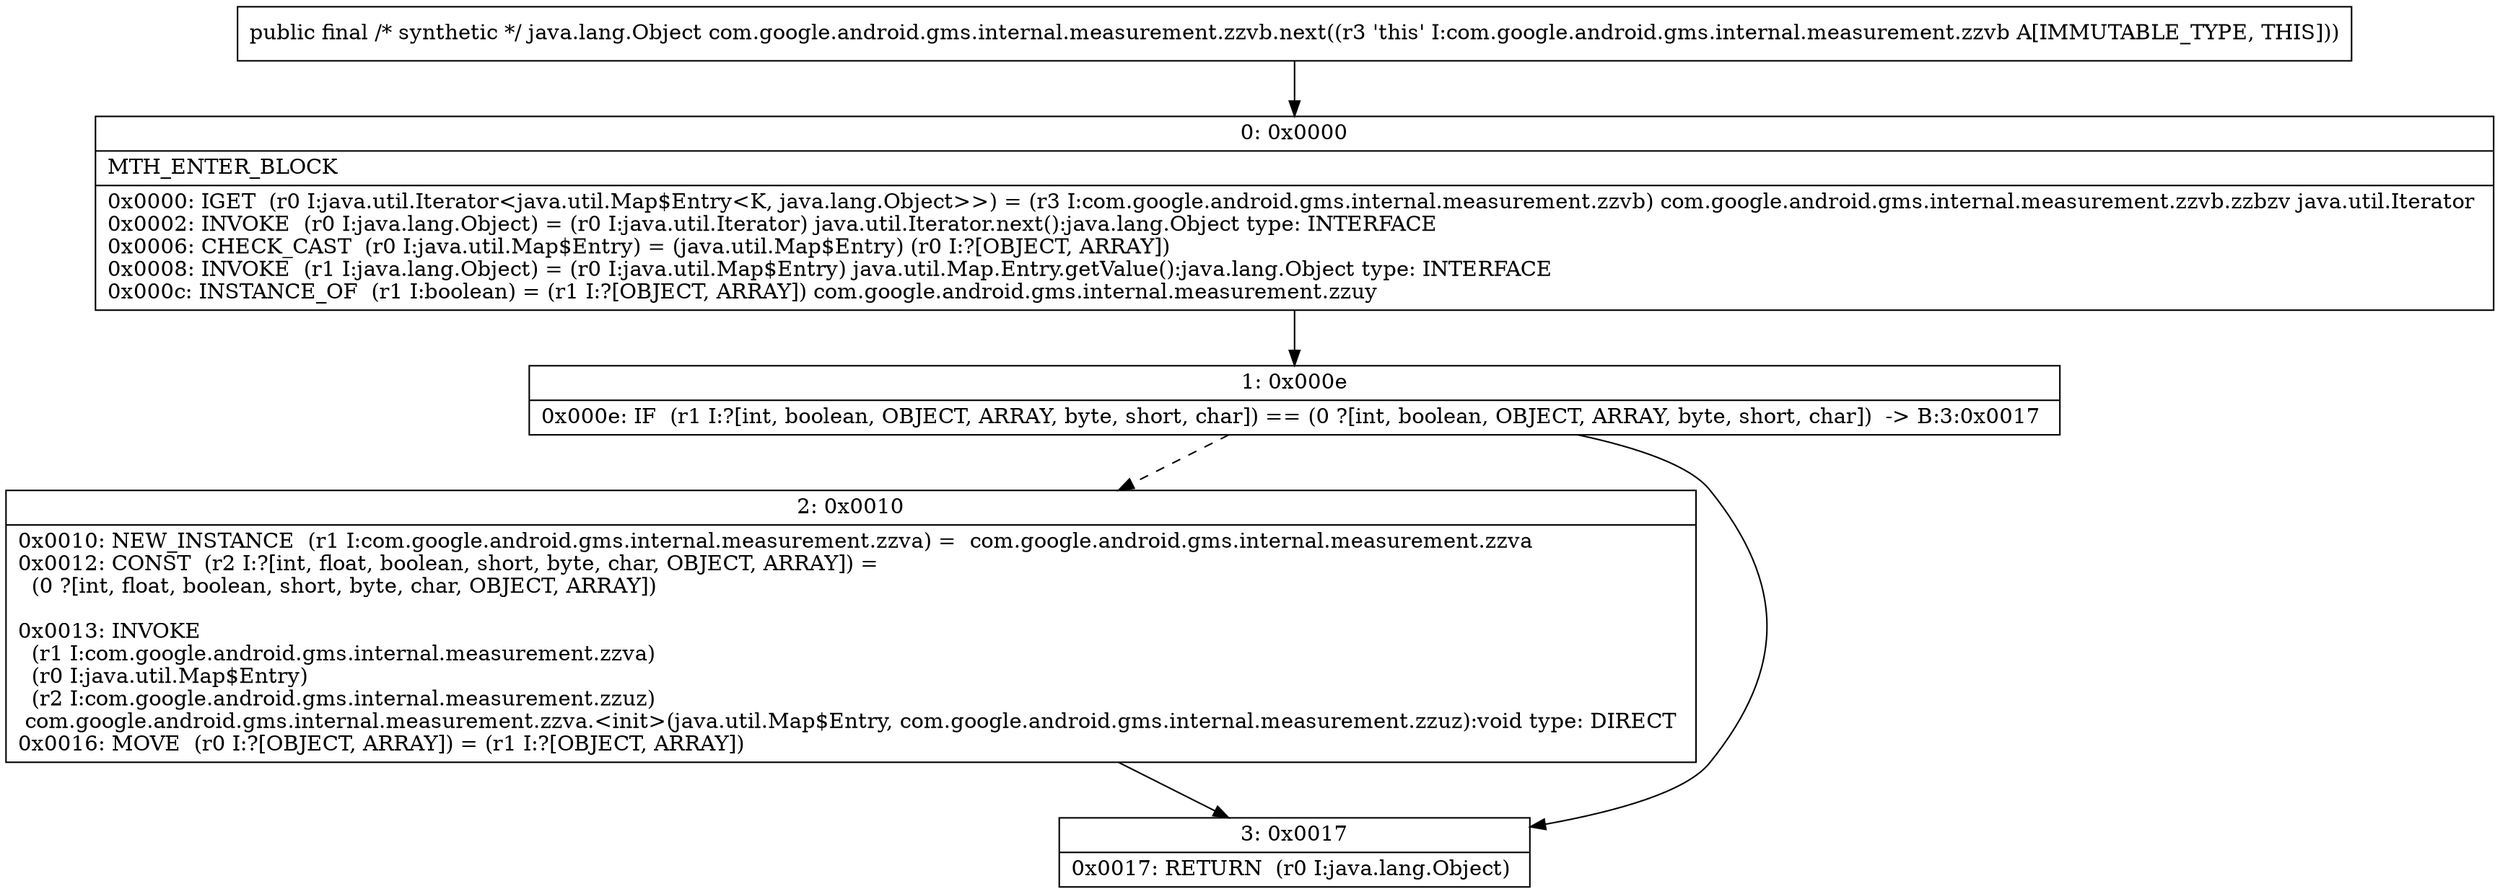 digraph "CFG forcom.google.android.gms.internal.measurement.zzvb.next()Ljava\/lang\/Object;" {
Node_0 [shape=record,label="{0\:\ 0x0000|MTH_ENTER_BLOCK\l|0x0000: IGET  (r0 I:java.util.Iterator\<java.util.Map$Entry\<K, java.lang.Object\>\>) = (r3 I:com.google.android.gms.internal.measurement.zzvb) com.google.android.gms.internal.measurement.zzvb.zzbzv java.util.Iterator \l0x0002: INVOKE  (r0 I:java.lang.Object) = (r0 I:java.util.Iterator) java.util.Iterator.next():java.lang.Object type: INTERFACE \l0x0006: CHECK_CAST  (r0 I:java.util.Map$Entry) = (java.util.Map$Entry) (r0 I:?[OBJECT, ARRAY]) \l0x0008: INVOKE  (r1 I:java.lang.Object) = (r0 I:java.util.Map$Entry) java.util.Map.Entry.getValue():java.lang.Object type: INTERFACE \l0x000c: INSTANCE_OF  (r1 I:boolean) = (r1 I:?[OBJECT, ARRAY]) com.google.android.gms.internal.measurement.zzuy \l}"];
Node_1 [shape=record,label="{1\:\ 0x000e|0x000e: IF  (r1 I:?[int, boolean, OBJECT, ARRAY, byte, short, char]) == (0 ?[int, boolean, OBJECT, ARRAY, byte, short, char])  \-\> B:3:0x0017 \l}"];
Node_2 [shape=record,label="{2\:\ 0x0010|0x0010: NEW_INSTANCE  (r1 I:com.google.android.gms.internal.measurement.zzva) =  com.google.android.gms.internal.measurement.zzva \l0x0012: CONST  (r2 I:?[int, float, boolean, short, byte, char, OBJECT, ARRAY]) = \l  (0 ?[int, float, boolean, short, byte, char, OBJECT, ARRAY])\l \l0x0013: INVOKE  \l  (r1 I:com.google.android.gms.internal.measurement.zzva)\l  (r0 I:java.util.Map$Entry)\l  (r2 I:com.google.android.gms.internal.measurement.zzuz)\l com.google.android.gms.internal.measurement.zzva.\<init\>(java.util.Map$Entry, com.google.android.gms.internal.measurement.zzuz):void type: DIRECT \l0x0016: MOVE  (r0 I:?[OBJECT, ARRAY]) = (r1 I:?[OBJECT, ARRAY]) \l}"];
Node_3 [shape=record,label="{3\:\ 0x0017|0x0017: RETURN  (r0 I:java.lang.Object) \l}"];
MethodNode[shape=record,label="{public final \/* synthetic *\/ java.lang.Object com.google.android.gms.internal.measurement.zzvb.next((r3 'this' I:com.google.android.gms.internal.measurement.zzvb A[IMMUTABLE_TYPE, THIS])) }"];
MethodNode -> Node_0;
Node_0 -> Node_1;
Node_1 -> Node_2[style=dashed];
Node_1 -> Node_3;
Node_2 -> Node_3;
}

